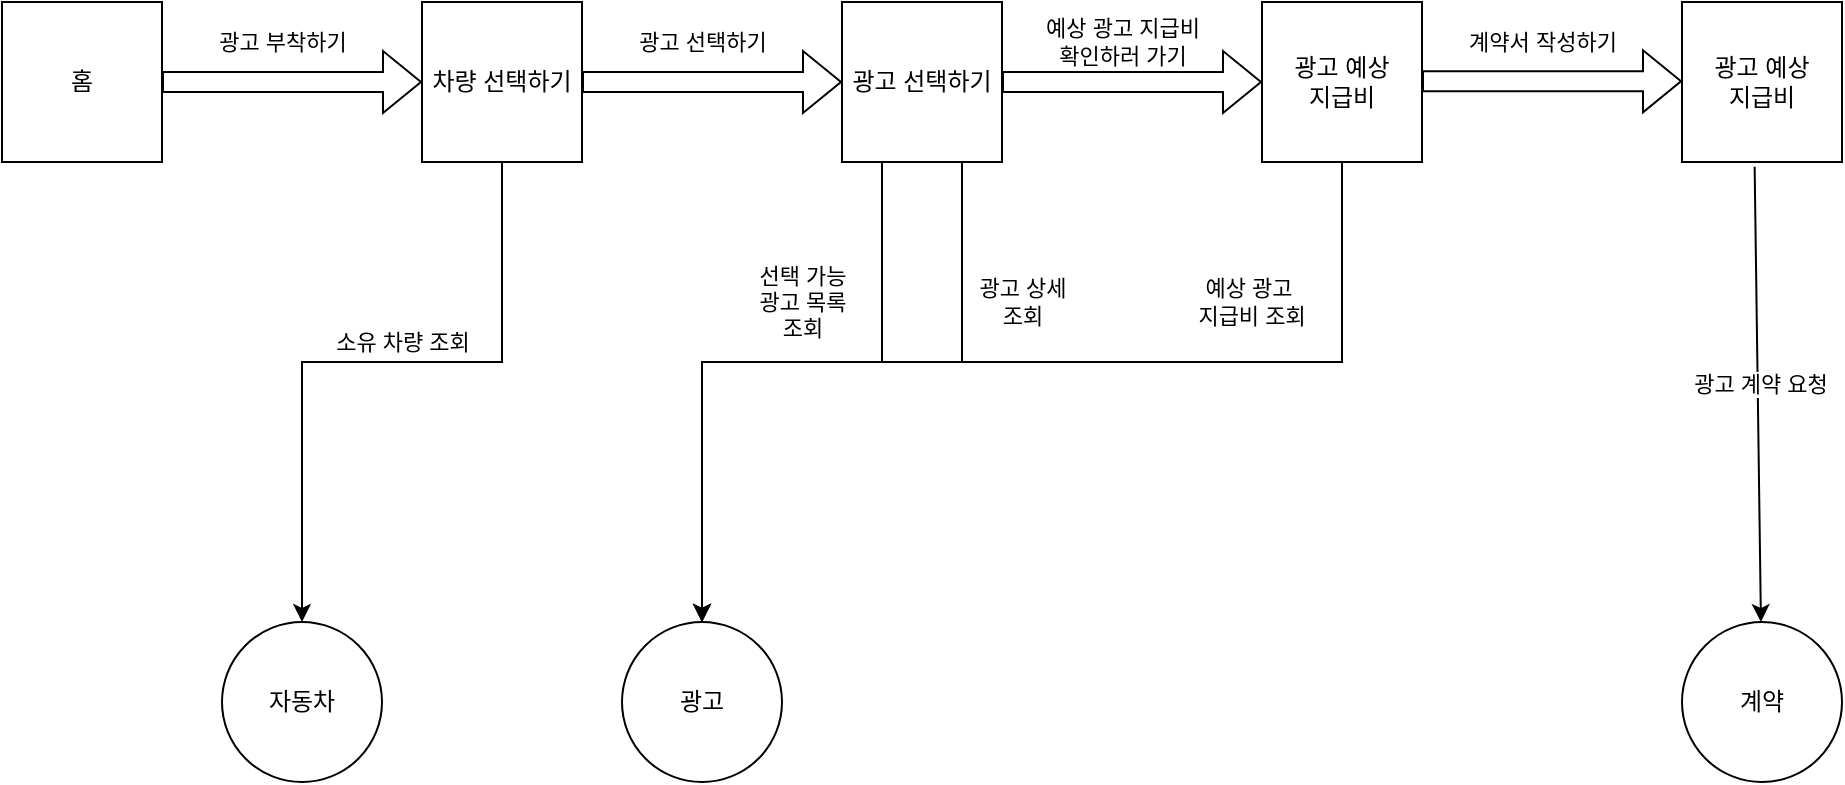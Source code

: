 <mxfile version="21.0.6" type="github">
  <diagram name="Page-1" id="edf60f1a-56cd-e834-aa8a-f176f3a09ee4">
    <mxGraphModel dx="1028" dy="1003" grid="1" gridSize="10" guides="1" tooltips="1" connect="1" arrows="1" fold="1" page="1" pageScale="1" pageWidth="1100" pageHeight="850" background="none" math="0" shadow="0">
      <root>
        <mxCell id="0" />
        <mxCell id="1" parent="0" />
        <mxCell id="_FiZlC0GysqZNyWi72On-1" value="홈" style="whiteSpace=wrap;html=1;aspect=fixed;" vertex="1" parent="1">
          <mxGeometry x="90" y="100" width="80" height="80" as="geometry" />
        </mxCell>
        <mxCell id="_FiZlC0GysqZNyWi72On-2" value="차량 선택하기" style="whiteSpace=wrap;html=1;aspect=fixed;" vertex="1" parent="1">
          <mxGeometry x="300" y="100" width="80" height="80" as="geometry" />
        </mxCell>
        <mxCell id="_FiZlC0GysqZNyWi72On-4" value="자동차" style="ellipse;whiteSpace=wrap;html=1;aspect=fixed;" vertex="1" parent="1">
          <mxGeometry x="200" y="410" width="80" height="80" as="geometry" />
        </mxCell>
        <mxCell id="_FiZlC0GysqZNyWi72On-6" value="소유 차량 조회" style="endArrow=classic;html=1;rounded=0;exitX=0.5;exitY=1;exitDx=0;exitDy=0;entryX=0.5;entryY=0;entryDx=0;entryDy=0;" edge="1" parent="1" source="_FiZlC0GysqZNyWi72On-2" target="_FiZlC0GysqZNyWi72On-4">
          <mxGeometry x="-0.091" y="-10" width="50" height="50" relative="1" as="geometry">
            <mxPoint x="320" y="300" as="sourcePoint" />
            <mxPoint x="370" y="250" as="targetPoint" />
            <Array as="points">
              <mxPoint x="340" y="280" />
              <mxPoint x="240" y="280" />
            </Array>
            <mxPoint as="offset" />
          </mxGeometry>
        </mxCell>
        <mxCell id="_FiZlC0GysqZNyWi72On-7" value="광고 부착하기" style="shape=flexArrow;endArrow=classic;html=1;rounded=0;exitX=1;exitY=0.5;exitDx=0;exitDy=0;entryX=0;entryY=0.5;entryDx=0;entryDy=0;" edge="1" parent="1" source="_FiZlC0GysqZNyWi72On-1" target="_FiZlC0GysqZNyWi72On-2">
          <mxGeometry x="-0.077" y="20" width="50" height="50" relative="1" as="geometry">
            <mxPoint x="200" y="180" as="sourcePoint" />
            <mxPoint x="250" y="130" as="targetPoint" />
            <mxPoint as="offset" />
          </mxGeometry>
        </mxCell>
        <mxCell id="_FiZlC0GysqZNyWi72On-8" value="광고 선택하기" style="whiteSpace=wrap;html=1;aspect=fixed;" vertex="1" parent="1">
          <mxGeometry x="510" y="100" width="80" height="80" as="geometry" />
        </mxCell>
        <mxCell id="_FiZlC0GysqZNyWi72On-9" value="광고 선택하기" style="shape=flexArrow;endArrow=classic;html=1;rounded=0;exitX=1;exitY=0.5;exitDx=0;exitDy=0;" edge="1" parent="1" source="_FiZlC0GysqZNyWi72On-2">
          <mxGeometry x="-0.077" y="20" width="50" height="50" relative="1" as="geometry">
            <mxPoint x="390" y="139.67" as="sourcePoint" />
            <mxPoint x="510" y="140" as="targetPoint" />
            <mxPoint as="offset" />
          </mxGeometry>
        </mxCell>
        <mxCell id="_FiZlC0GysqZNyWi72On-11" value="광고" style="ellipse;whiteSpace=wrap;html=1;aspect=fixed;" vertex="1" parent="1">
          <mxGeometry x="400" y="410" width="80" height="80" as="geometry" />
        </mxCell>
        <mxCell id="_FiZlC0GysqZNyWi72On-13" value="선택 가능&lt;br&gt;광고 목록&lt;br&gt;조회" style="endArrow=classic;html=1;rounded=0;entryX=0.5;entryY=0;entryDx=0;entryDy=0;" edge="1" parent="1" target="_FiZlC0GysqZNyWi72On-11">
          <mxGeometry x="-0.125" y="-30" width="50" height="50" relative="1" as="geometry">
            <mxPoint x="530" y="180" as="sourcePoint" />
            <mxPoint x="530" y="340" as="targetPoint" />
            <Array as="points">
              <mxPoint x="530" y="280" />
              <mxPoint x="440" y="280" />
            </Array>
            <mxPoint as="offset" />
          </mxGeometry>
        </mxCell>
        <mxCell id="_FiZlC0GysqZNyWi72On-15" value="광고 상세&lt;br&gt;조회" style="endArrow=classic;html=1;rounded=0;exitX=0.75;exitY=1;exitDx=0;exitDy=0;entryX=0.5;entryY=0;entryDx=0;entryDy=0;" edge="1" parent="1" source="_FiZlC0GysqZNyWi72On-8" target="_FiZlC0GysqZNyWi72On-11">
          <mxGeometry x="-0.611" y="30" width="50" height="50" relative="1" as="geometry">
            <mxPoint x="580" y="180" as="sourcePoint" />
            <mxPoint x="580" y="340" as="targetPoint" />
            <mxPoint as="offset" />
            <Array as="points">
              <mxPoint x="570" y="280" />
              <mxPoint x="440" y="280" />
            </Array>
          </mxGeometry>
        </mxCell>
        <mxCell id="_FiZlC0GysqZNyWi72On-16" value="광고 예상&lt;br&gt;지급비" style="whiteSpace=wrap;html=1;aspect=fixed;" vertex="1" parent="1">
          <mxGeometry x="720" y="100" width="80" height="80" as="geometry" />
        </mxCell>
        <mxCell id="_FiZlC0GysqZNyWi72On-17" value="예상 광고 지급비&lt;br&gt;확인하러 가기" style="shape=flexArrow;endArrow=classic;html=1;rounded=0;" edge="1" parent="1">
          <mxGeometry x="-0.077" y="20" width="50" height="50" relative="1" as="geometry">
            <mxPoint x="590" y="140" as="sourcePoint" />
            <mxPoint x="720" y="140" as="targetPoint" />
            <mxPoint as="offset" />
          </mxGeometry>
        </mxCell>
        <mxCell id="_FiZlC0GysqZNyWi72On-18" value="" style="endArrow=classic;html=1;rounded=0;exitX=0.5;exitY=1;exitDx=0;exitDy=0;" edge="1" parent="1" source="_FiZlC0GysqZNyWi72On-16">
          <mxGeometry width="50" height="50" relative="1" as="geometry">
            <mxPoint x="730" y="290" as="sourcePoint" />
            <mxPoint x="440" y="410" as="targetPoint" />
            <Array as="points">
              <mxPoint x="760" y="280" />
              <mxPoint x="600" y="280" />
              <mxPoint x="440" y="280" />
            </Array>
          </mxGeometry>
        </mxCell>
        <mxCell id="_FiZlC0GysqZNyWi72On-19" value="예상 광고&lt;br&gt;&amp;nbsp;지급비 조회" style="edgeLabel;html=1;align=center;verticalAlign=middle;resizable=0;points=[];" vertex="1" connectable="0" parent="_FiZlC0GysqZNyWi72On-18">
          <mxGeometry x="-0.259" y="-1" relative="1" as="geometry">
            <mxPoint x="57" y="-29" as="offset" />
          </mxGeometry>
        </mxCell>
        <mxCell id="_FiZlC0GysqZNyWi72On-20" value="광고 예상&lt;br&gt;지급비" style="whiteSpace=wrap;html=1;aspect=fixed;" vertex="1" parent="1">
          <mxGeometry x="930" y="100" width="80" height="80" as="geometry" />
        </mxCell>
        <mxCell id="_FiZlC0GysqZNyWi72On-21" value="계약서 작성하기" style="shape=flexArrow;endArrow=classic;html=1;rounded=0;" edge="1" parent="1">
          <mxGeometry x="-0.077" y="20" width="50" height="50" relative="1" as="geometry">
            <mxPoint x="800" y="139.67" as="sourcePoint" />
            <mxPoint x="930" y="139.67" as="targetPoint" />
            <mxPoint as="offset" />
          </mxGeometry>
        </mxCell>
        <mxCell id="_FiZlC0GysqZNyWi72On-22" value="계약" style="ellipse;whiteSpace=wrap;html=1;aspect=fixed;" vertex="1" parent="1">
          <mxGeometry x="930" y="410" width="80" height="80" as="geometry" />
        </mxCell>
        <mxCell id="_FiZlC0GysqZNyWi72On-23" value="" style="endArrow=classic;html=1;rounded=0;exitX=0.454;exitY=1.029;exitDx=0;exitDy=0;exitPerimeter=0;" edge="1" parent="1" source="_FiZlC0GysqZNyWi72On-20" target="_FiZlC0GysqZNyWi72On-22">
          <mxGeometry width="50" height="50" relative="1" as="geometry">
            <mxPoint x="910" y="320" as="sourcePoint" />
            <mxPoint x="960" y="270" as="targetPoint" />
          </mxGeometry>
        </mxCell>
        <mxCell id="_FiZlC0GysqZNyWi72On-24" value="광고 계약 요청" style="edgeLabel;html=1;align=center;verticalAlign=middle;resizable=0;points=[];" vertex="1" connectable="0" parent="_FiZlC0GysqZNyWi72On-23">
          <mxGeometry x="-0.045" y="1" relative="1" as="geometry">
            <mxPoint as="offset" />
          </mxGeometry>
        </mxCell>
      </root>
    </mxGraphModel>
  </diagram>
</mxfile>
